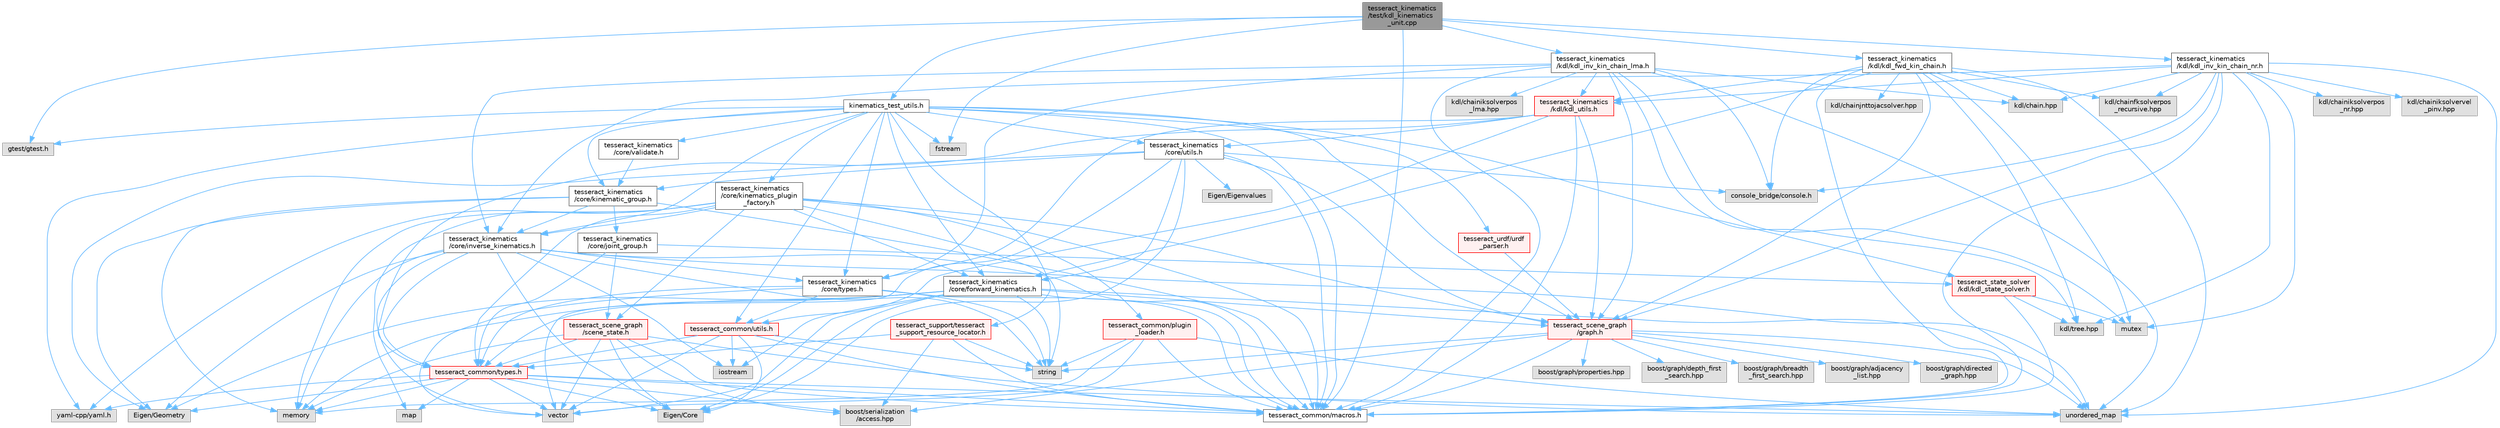 digraph "tesseract_kinematics/test/kdl_kinematics_unit.cpp"
{
 // LATEX_PDF_SIZE
  bgcolor="transparent";
  edge [fontname=Helvetica,fontsize=10,labelfontname=Helvetica,labelfontsize=10];
  node [fontname=Helvetica,fontsize=10,shape=box,height=0.2,width=0.4];
  Node1 [label="tesseract_kinematics\l/test/kdl_kinematics\l_unit.cpp",height=0.2,width=0.4,color="gray40", fillcolor="grey60", style="filled", fontcolor="black",tooltip=" "];
  Node1 -> Node2 [color="steelblue1",style="solid"];
  Node2 [label="tesseract_common/macros.h",height=0.2,width=0.4,color="grey40", fillcolor="white", style="filled",URL="$de/d3c/macros_8h.html",tooltip="Common Tesseract Macros."];
  Node1 -> Node3 [color="steelblue1",style="solid"];
  Node3 [label="gtest/gtest.h",height=0.2,width=0.4,color="grey60", fillcolor="#E0E0E0", style="filled",tooltip=" "];
  Node1 -> Node4 [color="steelblue1",style="solid"];
  Node4 [label="fstream",height=0.2,width=0.4,color="grey60", fillcolor="#E0E0E0", style="filled",tooltip=" "];
  Node1 -> Node5 [color="steelblue1",style="solid"];
  Node5 [label="kinematics_test_utils.h",height=0.2,width=0.4,color="grey40", fillcolor="white", style="filled",URL="$d7/dcb/kinematics__test__utils_8h.html",tooltip=" "];
  Node5 -> Node2 [color="steelblue1",style="solid"];
  Node5 -> Node3 [color="steelblue1",style="solid"];
  Node5 -> Node4 [color="steelblue1",style="solid"];
  Node5 -> Node6 [color="steelblue1",style="solid"];
  Node6 [label="yaml-cpp/yaml.h",height=0.2,width=0.4,color="grey60", fillcolor="#E0E0E0", style="filled",tooltip=" "];
  Node5 -> Node7 [color="steelblue1",style="solid"];
  Node7 [label="tesseract_kinematics\l/core/forward_kinematics.h",height=0.2,width=0.4,color="grey40", fillcolor="white", style="filled",URL="$d6/d45/forward__kinematics_8h.html",tooltip="Forward kinematics functions."];
  Node7 -> Node2 [color="steelblue1",style="solid"];
  Node7 -> Node8 [color="steelblue1",style="solid"];
  Node8 [label="vector",height=0.2,width=0.4,color="grey60", fillcolor="#E0E0E0", style="filled",tooltip=" "];
  Node7 -> Node9 [color="steelblue1",style="solid"];
  Node9 [label="string",height=0.2,width=0.4,color="grey60", fillcolor="#E0E0E0", style="filled",tooltip=" "];
  Node7 -> Node10 [color="steelblue1",style="solid"];
  Node10 [label="Eigen/Core",height=0.2,width=0.4,color="grey60", fillcolor="#E0E0E0", style="filled",tooltip=" "];
  Node7 -> Node11 [color="steelblue1",style="solid"];
  Node11 [label="Eigen/Geometry",height=0.2,width=0.4,color="grey60", fillcolor="#E0E0E0", style="filled",tooltip=" "];
  Node7 -> Node12 [color="steelblue1",style="solid"];
  Node12 [label="iostream",height=0.2,width=0.4,color="grey60", fillcolor="#E0E0E0", style="filled",tooltip=" "];
  Node7 -> Node13 [color="steelblue1",style="solid"];
  Node13 [label="memory",height=0.2,width=0.4,color="grey60", fillcolor="#E0E0E0", style="filled",tooltip=" "];
  Node7 -> Node14 [color="steelblue1",style="solid"];
  Node14 [label="unordered_map",height=0.2,width=0.4,color="grey60", fillcolor="#E0E0E0", style="filled",tooltip=" "];
  Node7 -> Node15 [color="steelblue1",style="solid"];
  Node15 [label="tesseract_common/types.h",height=0.2,width=0.4,color="red", fillcolor="#FFF0F0", style="filled",URL="$dd/ddb/tesseract__common_2include_2tesseract__common_2types_8h.html",tooltip="Common Tesseract Types."];
  Node15 -> Node2 [color="steelblue1",style="solid"];
  Node15 -> Node16 [color="steelblue1",style="solid"];
  Node16 [label="boost/serialization\l/access.hpp",height=0.2,width=0.4,color="grey60", fillcolor="#E0E0E0", style="filled",tooltip=" "];
  Node15 -> Node10 [color="steelblue1",style="solid"];
  Node15 -> Node11 [color="steelblue1",style="solid"];
  Node15 -> Node8 [color="steelblue1",style="solid"];
  Node15 -> Node13 [color="steelblue1",style="solid"];
  Node15 -> Node17 [color="steelblue1",style="solid"];
  Node17 [label="map",height=0.2,width=0.4,color="grey60", fillcolor="#E0E0E0", style="filled",tooltip=" "];
  Node15 -> Node14 [color="steelblue1",style="solid"];
  Node15 -> Node6 [color="steelblue1",style="solid"];
  Node7 -> Node23 [color="steelblue1",style="solid"];
  Node23 [label="tesseract_scene_graph\l/graph.h",height=0.2,width=0.4,color="red", fillcolor="#FFF0F0", style="filled",URL="$d6/df3/graph_8h.html",tooltip="A basic scene graph using boost."];
  Node23 -> Node2 [color="steelblue1",style="solid"];
  Node23 -> Node24 [color="steelblue1",style="solid"];
  Node24 [label="boost/graph/adjacency\l_list.hpp",height=0.2,width=0.4,color="grey60", fillcolor="#E0E0E0", style="filled",tooltip=" "];
  Node23 -> Node25 [color="steelblue1",style="solid"];
  Node25 [label="boost/graph/directed\l_graph.hpp",height=0.2,width=0.4,color="grey60", fillcolor="#E0E0E0", style="filled",tooltip=" "];
  Node23 -> Node26 [color="steelblue1",style="solid"];
  Node26 [label="boost/graph/properties.hpp",height=0.2,width=0.4,color="grey60", fillcolor="#E0E0E0", style="filled",tooltip=" "];
  Node23 -> Node27 [color="steelblue1",style="solid"];
  Node27 [label="boost/graph/depth_first\l_search.hpp",height=0.2,width=0.4,color="grey60", fillcolor="#E0E0E0", style="filled",tooltip=" "];
  Node23 -> Node28 [color="steelblue1",style="solid"];
  Node28 [label="boost/graph/breadth\l_first_search.hpp",height=0.2,width=0.4,color="grey60", fillcolor="#E0E0E0", style="filled",tooltip=" "];
  Node23 -> Node16 [color="steelblue1",style="solid"];
  Node23 -> Node9 [color="steelblue1",style="solid"];
  Node23 -> Node14 [color="steelblue1",style="solid"];
  Node5 -> Node35 [color="steelblue1",style="solid"];
  Node35 [label="tesseract_kinematics\l/core/inverse_kinematics.h",height=0.2,width=0.4,color="grey40", fillcolor="white", style="filled",URL="$d3/da5/inverse__kinematics_8h.html",tooltip="Inverse kinematics functions."];
  Node35 -> Node2 [color="steelblue1",style="solid"];
  Node35 -> Node8 [color="steelblue1",style="solid"];
  Node35 -> Node9 [color="steelblue1",style="solid"];
  Node35 -> Node10 [color="steelblue1",style="solid"];
  Node35 -> Node11 [color="steelblue1",style="solid"];
  Node35 -> Node12 [color="steelblue1",style="solid"];
  Node35 -> Node13 [color="steelblue1",style="solid"];
  Node35 -> Node14 [color="steelblue1",style="solid"];
  Node35 -> Node15 [color="steelblue1",style="solid"];
  Node35 -> Node36 [color="steelblue1",style="solid"];
  Node36 [label="tesseract_kinematics\l/core/types.h",height=0.2,width=0.4,color="grey40", fillcolor="white", style="filled",URL="$de/d06/tesseract__kinematics_2core_2include_2tesseract__kinematics_2core_2types_8h.html",tooltip="Kinematics types."];
  Node36 -> Node2 [color="steelblue1",style="solid"];
  Node36 -> Node9 [color="steelblue1",style="solid"];
  Node36 -> Node8 [color="steelblue1",style="solid"];
  Node36 -> Node15 [color="steelblue1",style="solid"];
  Node36 -> Node37 [color="steelblue1",style="solid"];
  Node37 [label="tesseract_common/utils.h",height=0.2,width=0.4,color="red", fillcolor="#FFF0F0", style="filled",URL="$dc/d79/tesseract__common_2include_2tesseract__common_2utils_8h.html",tooltip="Common Tesseract Utility Functions."];
  Node37 -> Node2 [color="steelblue1",style="solid"];
  Node37 -> Node8 [color="steelblue1",style="solid"];
  Node37 -> Node9 [color="steelblue1",style="solid"];
  Node37 -> Node10 [color="steelblue1",style="solid"];
  Node37 -> Node12 [color="steelblue1",style="solid"];
  Node37 -> Node15 [color="steelblue1",style="solid"];
  Node5 -> Node44 [color="steelblue1",style="solid"];
  Node44 [label="tesseract_kinematics\l/core/utils.h",height=0.2,width=0.4,color="grey40", fillcolor="white", style="filled",URL="$df/dd0/tesseract__kinematics_2core_2include_2tesseract__kinematics_2core_2utils_8h.html",tooltip="Kinematics utility functions."];
  Node44 -> Node2 [color="steelblue1",style="solid"];
  Node44 -> Node8 [color="steelblue1",style="solid"];
  Node44 -> Node10 [color="steelblue1",style="solid"];
  Node44 -> Node11 [color="steelblue1",style="solid"];
  Node44 -> Node45 [color="steelblue1",style="solid"];
  Node45 [label="Eigen/Eigenvalues",height=0.2,width=0.4,color="grey60", fillcolor="#E0E0E0", style="filled",tooltip=" "];
  Node44 -> Node46 [color="steelblue1",style="solid"];
  Node46 [label="console_bridge/console.h",height=0.2,width=0.4,color="grey60", fillcolor="#E0E0E0", style="filled",tooltip=" "];
  Node44 -> Node23 [color="steelblue1",style="solid"];
  Node44 -> Node7 [color="steelblue1",style="solid"];
  Node44 -> Node47 [color="steelblue1",style="solid"];
  Node47 [label="tesseract_kinematics\l/core/kinematic_group.h",height=0.2,width=0.4,color="grey40", fillcolor="white", style="filled",URL="$d4/d3a/kinematic__group_8h.html",tooltip="A kinematic group with forward and inverse kinematics methods."];
  Node47 -> Node2 [color="steelblue1",style="solid"];
  Node47 -> Node13 [color="steelblue1",style="solid"];
  Node47 -> Node11 [color="steelblue1",style="solid"];
  Node47 -> Node48 [color="steelblue1",style="solid"];
  Node48 [label="tesseract_kinematics\l/core/joint_group.h",height=0.2,width=0.4,color="grey40", fillcolor="white", style="filled",URL="$db/d8d/joint__group_8h.html",tooltip="A joint group with forward kinematics, Jacobian, limits methods."];
  Node48 -> Node15 [color="steelblue1",style="solid"];
  Node48 -> Node49 [color="steelblue1",style="solid"];
  Node49 [label="tesseract_scene_graph\l/scene_state.h",height=0.2,width=0.4,color="red", fillcolor="#FFF0F0", style="filled",URL="$d7/dea/scene__state_8h.html",tooltip="This holds a state of the scene."];
  Node49 -> Node2 [color="steelblue1",style="solid"];
  Node49 -> Node16 [color="steelblue1",style="solid"];
  Node49 -> Node10 [color="steelblue1",style="solid"];
  Node49 -> Node14 [color="steelblue1",style="solid"];
  Node49 -> Node8 [color="steelblue1",style="solid"];
  Node49 -> Node13 [color="steelblue1",style="solid"];
  Node49 -> Node15 [color="steelblue1",style="solid"];
  Node48 -> Node50 [color="steelblue1",style="solid"];
  Node50 [label="tesseract_state_solver\l/kdl/kdl_state_solver.h",height=0.2,width=0.4,color="red", fillcolor="#FFF0F0", style="filled",URL="$dd/d7b/kdl__state__solver_8h.html",tooltip="Tesseract Scene Graph State Solver KDL Implementation."];
  Node50 -> Node2 [color="steelblue1",style="solid"];
  Node50 -> Node51 [color="steelblue1",style="solid"];
  Node51 [label="kdl/tree.hpp",height=0.2,width=0.4,color="grey60", fillcolor="#E0E0E0", style="filled",tooltip=" "];
  Node50 -> Node54 [color="steelblue1",style="solid"];
  Node54 [label="mutex",height=0.2,width=0.4,color="grey60", fillcolor="#E0E0E0", style="filled",tooltip=" "];
  Node47 -> Node35 [color="steelblue1",style="solid"];
  Node5 -> Node36 [color="steelblue1",style="solid"];
  Node5 -> Node47 [color="steelblue1",style="solid"];
  Node5 -> Node58 [color="steelblue1",style="solid"];
  Node58 [label="tesseract_kinematics\l/core/kinematics_plugin\l_factory.h",height=0.2,width=0.4,color="grey40", fillcolor="white", style="filled",URL="$d0/d3c/kinematics__plugin__factory_8h.html",tooltip="Kinematics Plugin Factory."];
  Node58 -> Node2 [color="steelblue1",style="solid"];
  Node58 -> Node9 [color="steelblue1",style="solid"];
  Node58 -> Node13 [color="steelblue1",style="solid"];
  Node58 -> Node17 [color="steelblue1",style="solid"];
  Node58 -> Node6 [color="steelblue1",style="solid"];
  Node58 -> Node35 [color="steelblue1",style="solid"];
  Node58 -> Node7 [color="steelblue1",style="solid"];
  Node58 -> Node23 [color="steelblue1",style="solid"];
  Node58 -> Node49 [color="steelblue1",style="solid"];
  Node58 -> Node59 [color="steelblue1",style="solid"];
  Node59 [label="tesseract_common/plugin\l_loader.h",height=0.2,width=0.4,color="red", fillcolor="#FFF0F0", style="filled",URL="$de/db6/plugin__loader_8h.html",tooltip="Plugin Loader to be used throughout Tesseract for loading plugins."];
  Node59 -> Node2 [color="steelblue1",style="solid"];
  Node59 -> Node14 [color="steelblue1",style="solid"];
  Node59 -> Node9 [color="steelblue1",style="solid"];
  Node59 -> Node13 [color="steelblue1",style="solid"];
  Node59 -> Node8 [color="steelblue1",style="solid"];
  Node58 -> Node15 [color="steelblue1",style="solid"];
  Node5 -> Node72 [color="steelblue1",style="solid"];
  Node72 [label="tesseract_kinematics\l/core/validate.h",height=0.2,width=0.4,color="grey40", fillcolor="white", style="filled",URL="$dc/dfb/validate_8h.html",tooltip="This contains utility function validate things like forward kinematics match inverse kinematics."];
  Node72 -> Node47 [color="steelblue1",style="solid"];
  Node5 -> Node23 [color="steelblue1",style="solid"];
  Node5 -> Node50 [color="steelblue1",style="solid"];
  Node5 -> Node73 [color="steelblue1",style="solid"];
  Node73 [label="tesseract_urdf/urdf\l_parser.h",height=0.2,width=0.4,color="red", fillcolor="#FFF0F0", style="filled",URL="$d8/dec/urdf__parser_8h.html",tooltip="A urdf parser for tesseract."];
  Node73 -> Node23 [color="steelblue1",style="solid"];
  Node5 -> Node37 [color="steelblue1",style="solid"];
  Node5 -> Node76 [color="steelblue1",style="solid"];
  Node76 [label="tesseract_support/tesseract\l_support_resource_locator.h",height=0.2,width=0.4,color="red", fillcolor="#FFF0F0", style="filled",URL="$d3/d1b/tesseract__support__resource__locator_8h.html",tooltip="Locate and retrieve resource data in tesseract_support."];
  Node76 -> Node2 [color="steelblue1",style="solid"];
  Node76 -> Node16 [color="steelblue1",style="solid"];
  Node76 -> Node9 [color="steelblue1",style="solid"];
  Node76 -> Node15 [color="steelblue1",style="solid"];
  Node1 -> Node77 [color="steelblue1",style="solid"];
  Node77 [label="tesseract_kinematics\l/kdl/kdl_fwd_kin_chain.h",height=0.2,width=0.4,color="grey40", fillcolor="white", style="filled",URL="$d3/d67/kdl__fwd__kin__chain_8h.html",tooltip="Tesseract KDL forward kinematics chain implementation."];
  Node77 -> Node2 [color="steelblue1",style="solid"];
  Node77 -> Node51 [color="steelblue1",style="solid"];
  Node77 -> Node78 [color="steelblue1",style="solid"];
  Node78 [label="kdl/chain.hpp",height=0.2,width=0.4,color="grey60", fillcolor="#E0E0E0", style="filled",tooltip=" "];
  Node77 -> Node79 [color="steelblue1",style="solid"];
  Node79 [label="kdl/chainfksolverpos\l_recursive.hpp",height=0.2,width=0.4,color="grey60", fillcolor="#E0E0E0", style="filled",tooltip=" "];
  Node77 -> Node80 [color="steelblue1",style="solid"];
  Node80 [label="kdl/chainjnttojacsolver.hpp",height=0.2,width=0.4,color="grey60", fillcolor="#E0E0E0", style="filled",tooltip=" "];
  Node77 -> Node14 [color="steelblue1",style="solid"];
  Node77 -> Node46 [color="steelblue1",style="solid"];
  Node77 -> Node54 [color="steelblue1",style="solid"];
  Node77 -> Node23 [color="steelblue1",style="solid"];
  Node77 -> Node7 [color="steelblue1",style="solid"];
  Node77 -> Node81 [color="steelblue1",style="solid"];
  Node81 [label="tesseract_kinematics\l/kdl/kdl_utils.h",height=0.2,width=0.4,color="red", fillcolor="#FFF0F0", style="filled",URL="$da/d97/kdl__utils_8h.html",tooltip="Tesseract KDL utility functions."];
  Node81 -> Node2 [color="steelblue1",style="solid"];
  Node81 -> Node15 [color="steelblue1",style="solid"];
  Node81 -> Node37 [color="steelblue1",style="solid"];
  Node81 -> Node23 [color="steelblue1",style="solid"];
  Node81 -> Node44 [color="steelblue1",style="solid"];
  Node81 -> Node36 [color="steelblue1",style="solid"];
  Node1 -> Node83 [color="steelblue1",style="solid"];
  Node83 [label="tesseract_kinematics\l/kdl/kdl_inv_kin_chain_lma.h",height=0.2,width=0.4,color="grey40", fillcolor="white", style="filled",URL="$d4/d12/kdl__inv__kin__chain__lma_8h.html",tooltip="Tesseract KDL Inverse kinematics chain Levenberg-Marquardt implementation."];
  Node83 -> Node2 [color="steelblue1",style="solid"];
  Node83 -> Node51 [color="steelblue1",style="solid"];
  Node83 -> Node78 [color="steelblue1",style="solid"];
  Node83 -> Node84 [color="steelblue1",style="solid"];
  Node84 [label="kdl/chainiksolverpos\l_lma.hpp",height=0.2,width=0.4,color="grey60", fillcolor="#E0E0E0", style="filled",tooltip=" "];
  Node83 -> Node14 [color="steelblue1",style="solid"];
  Node83 -> Node46 [color="steelblue1",style="solid"];
  Node83 -> Node54 [color="steelblue1",style="solid"];
  Node83 -> Node23 [color="steelblue1",style="solid"];
  Node83 -> Node35 [color="steelblue1",style="solid"];
  Node83 -> Node36 [color="steelblue1",style="solid"];
  Node83 -> Node81 [color="steelblue1",style="solid"];
  Node1 -> Node85 [color="steelblue1",style="solid"];
  Node85 [label="tesseract_kinematics\l/kdl/kdl_inv_kin_chain_nr.h",height=0.2,width=0.4,color="grey40", fillcolor="white", style="filled",URL="$df/d02/kdl__inv__kin__chain__nr_8h.html",tooltip=" "];
  Node85 -> Node2 [color="steelblue1",style="solid"];
  Node85 -> Node51 [color="steelblue1",style="solid"];
  Node85 -> Node78 [color="steelblue1",style="solid"];
  Node85 -> Node86 [color="steelblue1",style="solid"];
  Node86 [label="kdl/chainiksolverpos\l_nr.hpp",height=0.2,width=0.4,color="grey60", fillcolor="#E0E0E0", style="filled",tooltip=" "];
  Node85 -> Node87 [color="steelblue1",style="solid"];
  Node87 [label="kdl/chainiksolvervel\l_pinv.hpp",height=0.2,width=0.4,color="grey60", fillcolor="#E0E0E0", style="filled",tooltip=" "];
  Node85 -> Node79 [color="steelblue1",style="solid"];
  Node85 -> Node14 [color="steelblue1",style="solid"];
  Node85 -> Node46 [color="steelblue1",style="solid"];
  Node85 -> Node54 [color="steelblue1",style="solid"];
  Node85 -> Node23 [color="steelblue1",style="solid"];
  Node85 -> Node35 [color="steelblue1",style="solid"];
  Node85 -> Node81 [color="steelblue1",style="solid"];
}
